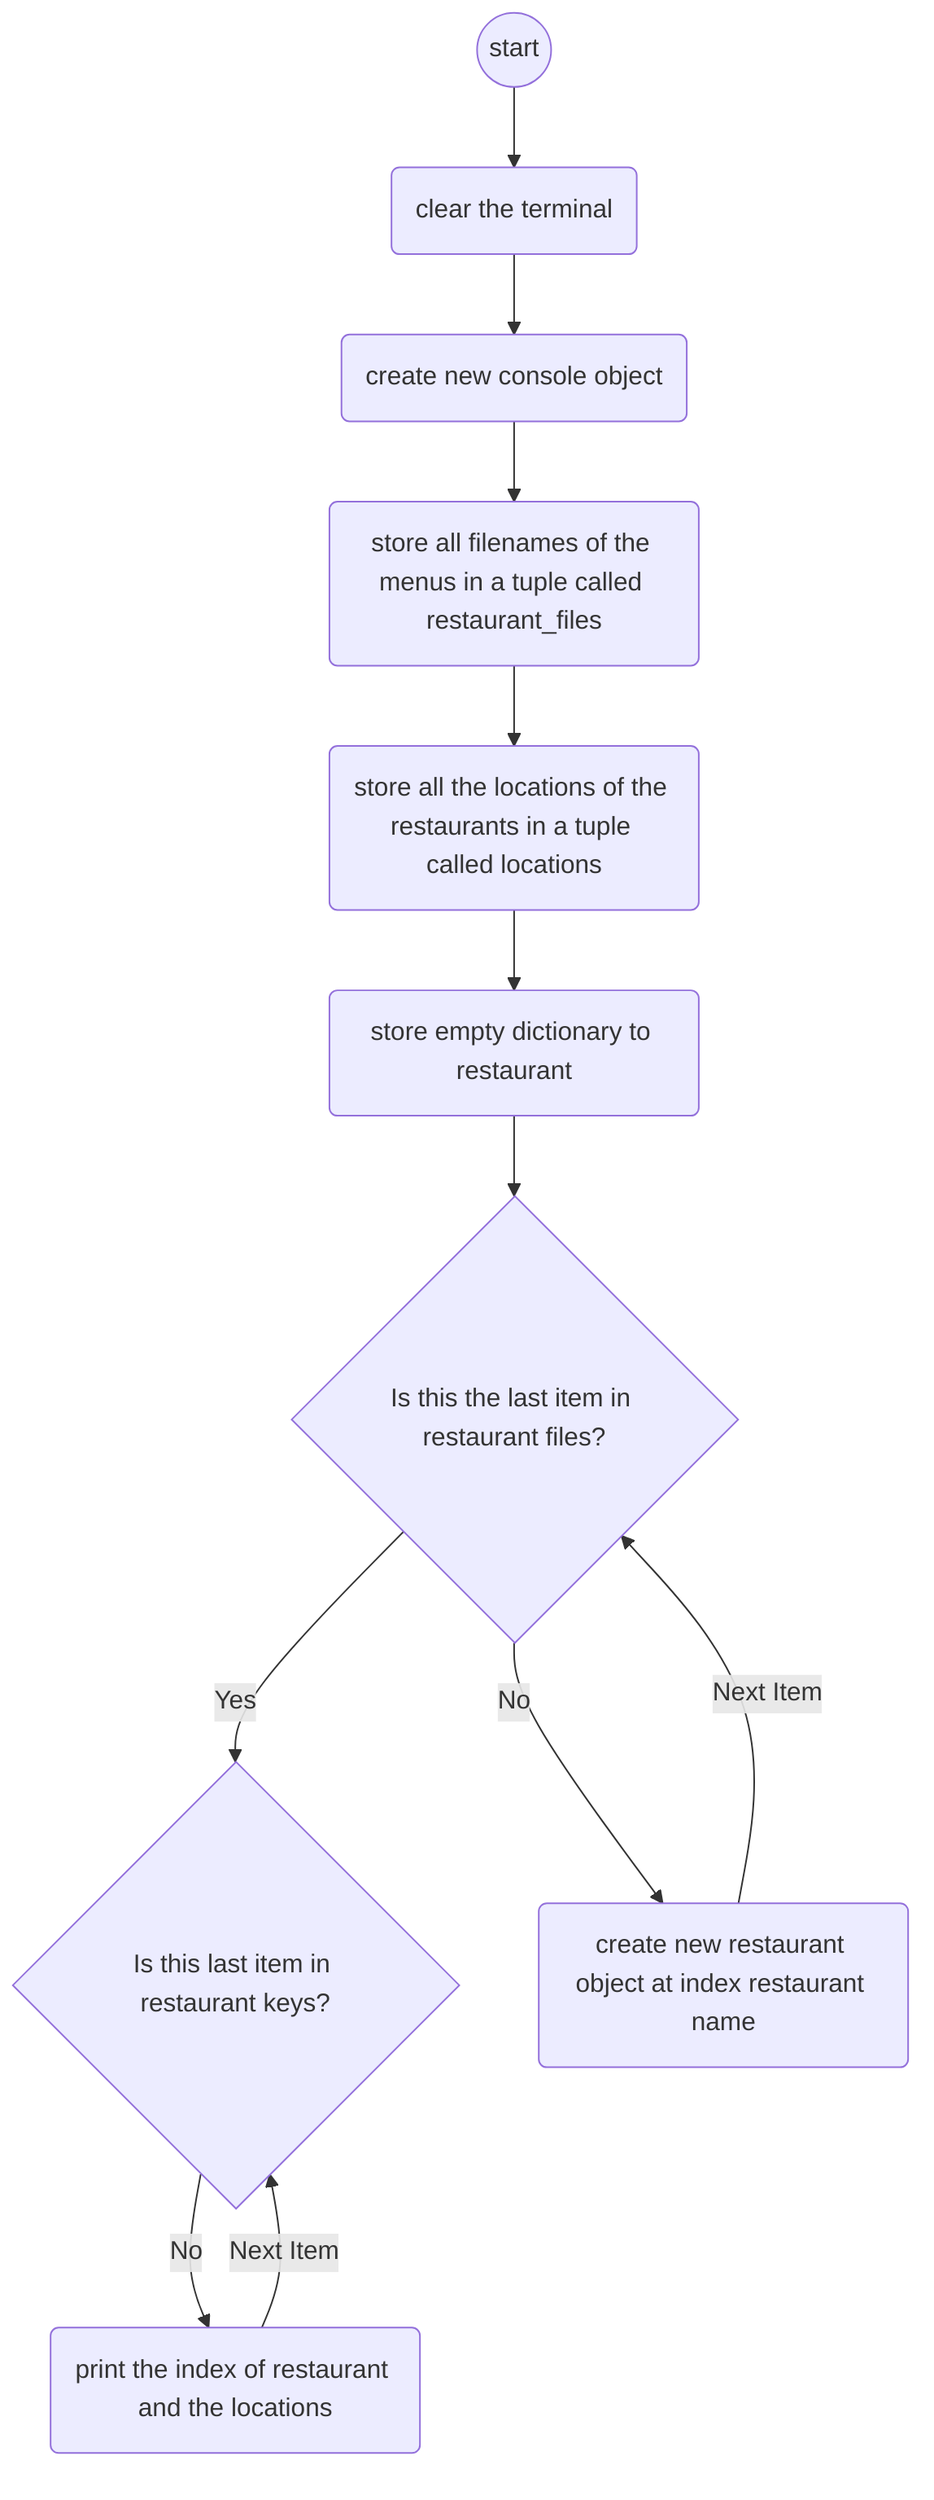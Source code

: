 flowchart
    start((start)) -->
    clearTerminal(clear the terminal) -->
    consoleObject(create new console object) -->
    restaurantFiles(store all filenames of the menus in a tuple called restaurant_files) -->
    locations(store all the locations of the restaurants in a tuple called locations) -->
    emptyRestaurant(store empty dictionary to restaurant) -->
    lastItemInRestaurantFiles{Is this the last item in restaurant files?} --> |Yes| lastItemInRestaurantKeys{Is this last item in restaurant keys?}
    lastItemInRestaurantKeys --> |No| printIndexRestaurantLocations(print the index of restaurant and the locations) -->|Next Item|lastItemInRestaurantKeys
    lastItemInRestaurantFiles --> |No| createRestaurantItem(create new restaurant object at index restaurant name) -->|Next Item|lastItemInRestaurantFiles